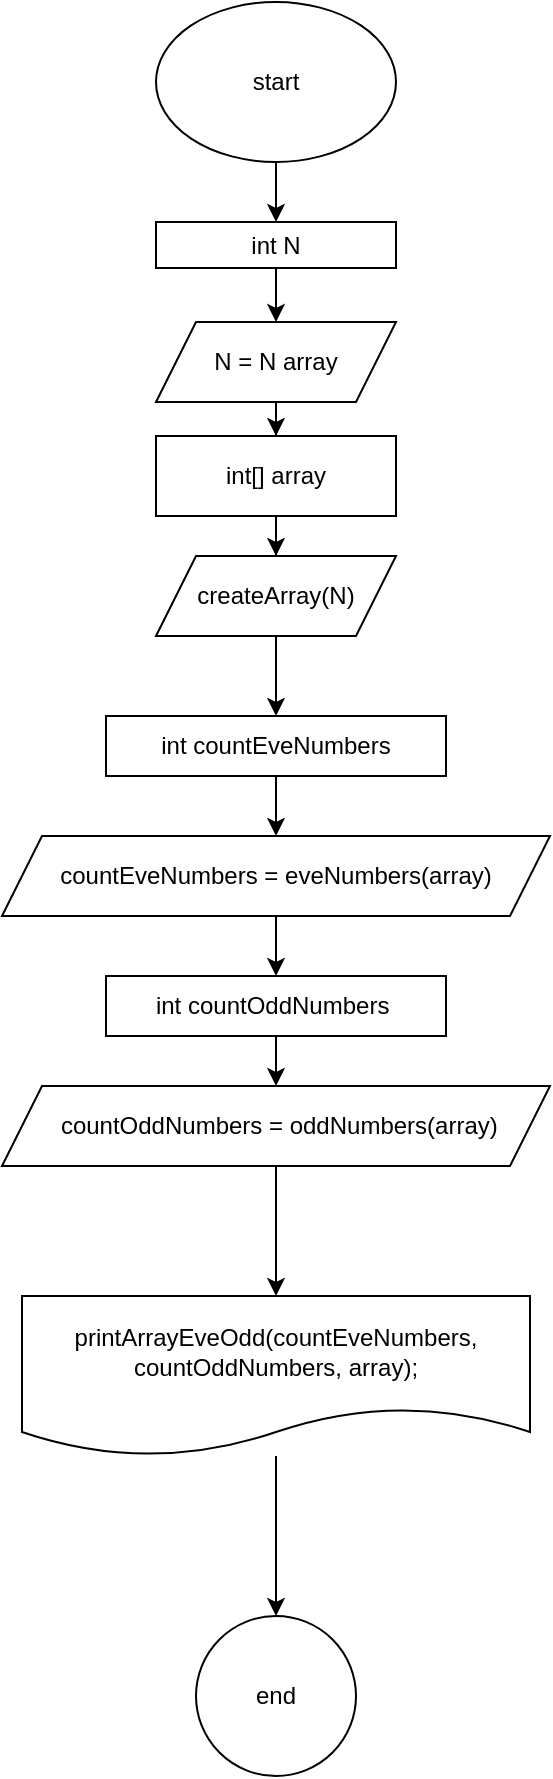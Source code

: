 <mxfile version="21.6.5" type="device">
  <diagram name="Страница 1" id="9AdSGZ-wU5dIfNWMVngr">
    <mxGraphModel dx="1038" dy="616" grid="1" gridSize="10" guides="1" tooltips="1" connect="1" arrows="1" fold="1" page="1" pageScale="1" pageWidth="827" pageHeight="1169" math="0" shadow="0">
      <root>
        <mxCell id="0" />
        <mxCell id="1" parent="0" />
        <mxCell id="fwMDCeDDaVyuJN_M8xQI-238" value="" style="edgeStyle=orthogonalEdgeStyle;rounded=0;orthogonalLoop=1;jettySize=auto;html=1;" parent="1" source="y0_Ly3QX1UwcSKQh8jFW-9" target="fwMDCeDDaVyuJN_M8xQI-43" edge="1">
          <mxGeometry relative="1" as="geometry" />
        </mxCell>
        <mxCell id="fwMDCeDDaVyuJN_M8xQI-2" value="start" style="ellipse;whiteSpace=wrap;html=1;labelBackgroundColor=none;" parent="1" vertex="1">
          <mxGeometry x="266" y="23" width="120" height="80" as="geometry" />
        </mxCell>
        <mxCell id="y0_Ly3QX1UwcSKQh8jFW-43" value="" style="edgeStyle=orthogonalEdgeStyle;rounded=0;orthogonalLoop=1;jettySize=auto;html=1;" parent="1" source="fwMDCeDDaVyuJN_M8xQI-43" target="y0_Ly3QX1UwcSKQh8jFW-42" edge="1">
          <mxGeometry relative="1" as="geometry" />
        </mxCell>
        <mxCell id="fwMDCeDDaVyuJN_M8xQI-43" value="N = N array" style="shape=parallelogram;perimeter=parallelogramPerimeter;whiteSpace=wrap;html=1;fixedSize=1;labelBackgroundColor=none;" parent="1" vertex="1">
          <mxGeometry x="266" y="183" width="120" height="40" as="geometry" />
        </mxCell>
        <mxCell id="y0_Ly3QX1UwcSKQh8jFW-10" value="" style="edgeStyle=orthogonalEdgeStyle;rounded=0;orthogonalLoop=1;jettySize=auto;html=1;" parent="1" source="fwMDCeDDaVyuJN_M8xQI-2" target="y0_Ly3QX1UwcSKQh8jFW-9" edge="1">
          <mxGeometry relative="1" as="geometry">
            <mxPoint x="326" y="103" as="sourcePoint" />
            <mxPoint x="326" y="183" as="targetPoint" />
          </mxGeometry>
        </mxCell>
        <mxCell id="y0_Ly3QX1UwcSKQh8jFW-9" value="int N" style="whiteSpace=wrap;html=1;labelBackgroundColor=none;" parent="1" vertex="1">
          <mxGeometry x="266" y="133" width="120" height="23" as="geometry" />
        </mxCell>
        <mxCell id="y0_Ly3QX1UwcSKQh8jFW-47" value="" style="edgeStyle=orthogonalEdgeStyle;rounded=0;orthogonalLoop=1;jettySize=auto;html=1;" parent="1" source="y0_Ly3QX1UwcSKQh8jFW-42" target="y0_Ly3QX1UwcSKQh8jFW-46" edge="1">
          <mxGeometry relative="1" as="geometry" />
        </mxCell>
        <mxCell id="y0_Ly3QX1UwcSKQh8jFW-42" value="int[] array" style="whiteSpace=wrap;html=1;labelBackgroundColor=none;" parent="1" vertex="1">
          <mxGeometry x="266" y="240" width="120" height="40" as="geometry" />
        </mxCell>
        <mxCell id="4akgeYmx3GlECvj2UZmQ-2" value="" style="edgeStyle=orthogonalEdgeStyle;rounded=0;orthogonalLoop=1;jettySize=auto;html=1;" parent="1" source="y0_Ly3QX1UwcSKQh8jFW-46" target="4akgeYmx3GlECvj2UZmQ-1" edge="1">
          <mxGeometry relative="1" as="geometry" />
        </mxCell>
        <mxCell id="y0_Ly3QX1UwcSKQh8jFW-46" value="createArray(N)" style="shape=parallelogram;perimeter=parallelogramPerimeter;whiteSpace=wrap;html=1;fixedSize=1;" parent="1" vertex="1">
          <mxGeometry x="266" y="300" width="120" height="40" as="geometry" />
        </mxCell>
        <mxCell id="4akgeYmx3GlECvj2UZmQ-4" value="" style="edgeStyle=orthogonalEdgeStyle;rounded=0;orthogonalLoop=1;jettySize=auto;html=1;" parent="1" source="4akgeYmx3GlECvj2UZmQ-1" target="4akgeYmx3GlECvj2UZmQ-3" edge="1">
          <mxGeometry relative="1" as="geometry" />
        </mxCell>
        <mxCell id="4akgeYmx3GlECvj2UZmQ-1" value="int countEveNumbers" style="rounded=0;whiteSpace=wrap;html=1;" parent="1" vertex="1">
          <mxGeometry x="241" y="380" width="170" height="30" as="geometry" />
        </mxCell>
        <mxCell id="4akgeYmx3GlECvj2UZmQ-6" value="" style="edgeStyle=orthogonalEdgeStyle;rounded=0;orthogonalLoop=1;jettySize=auto;html=1;" parent="1" source="4akgeYmx3GlECvj2UZmQ-3" target="4akgeYmx3GlECvj2UZmQ-5" edge="1">
          <mxGeometry relative="1" as="geometry" />
        </mxCell>
        <mxCell id="4akgeYmx3GlECvj2UZmQ-3" value="countEveNumbers = eveNumbers(array)" style="shape=parallelogram;perimeter=parallelogramPerimeter;whiteSpace=wrap;html=1;fixedSize=1;" parent="1" vertex="1">
          <mxGeometry x="189" y="440" width="274" height="40" as="geometry" />
        </mxCell>
        <mxCell id="4akgeYmx3GlECvj2UZmQ-8" value="" style="edgeStyle=orthogonalEdgeStyle;rounded=0;orthogonalLoop=1;jettySize=auto;html=1;" parent="1" source="4akgeYmx3GlECvj2UZmQ-5" target="4akgeYmx3GlECvj2UZmQ-7" edge="1">
          <mxGeometry relative="1" as="geometry" />
        </mxCell>
        <mxCell id="4akgeYmx3GlECvj2UZmQ-5" value="int countOddNumbers&amp;nbsp;" style="rounded=0;whiteSpace=wrap;html=1;" parent="1" vertex="1">
          <mxGeometry x="241" y="510" width="170" height="30" as="geometry" />
        </mxCell>
        <mxCell id="4akgeYmx3GlECvj2UZmQ-10" value="" style="edgeStyle=orthogonalEdgeStyle;rounded=0;orthogonalLoop=1;jettySize=auto;html=1;" parent="1" source="4akgeYmx3GlECvj2UZmQ-7" target="4akgeYmx3GlECvj2UZmQ-9" edge="1">
          <mxGeometry relative="1" as="geometry" />
        </mxCell>
        <mxCell id="4akgeYmx3GlECvj2UZmQ-7" value="&amp;nbsp;countOddNumbers = oddNumbers(array)" style="shape=parallelogram;perimeter=parallelogramPerimeter;whiteSpace=wrap;html=1;fixedSize=1;" parent="1" vertex="1">
          <mxGeometry x="189" y="565" width="274" height="40" as="geometry" />
        </mxCell>
        <mxCell id="4akgeYmx3GlECvj2UZmQ-12" value="" style="edgeStyle=orthogonalEdgeStyle;rounded=0;orthogonalLoop=1;jettySize=auto;html=1;" parent="1" source="4akgeYmx3GlECvj2UZmQ-9" target="4akgeYmx3GlECvj2UZmQ-11" edge="1">
          <mxGeometry relative="1" as="geometry" />
        </mxCell>
        <mxCell id="4akgeYmx3GlECvj2UZmQ-9" value="printArrayEveOdd(countEveNumbers, countOddNumbers, array);" style="shape=document;whiteSpace=wrap;html=1;boundedLbl=1;" parent="1" vertex="1">
          <mxGeometry x="199" y="670" width="254" height="80" as="geometry" />
        </mxCell>
        <mxCell id="4akgeYmx3GlECvj2UZmQ-11" value="end" style="ellipse;whiteSpace=wrap;html=1;" parent="1" vertex="1">
          <mxGeometry x="286" y="830" width="80" height="80" as="geometry" />
        </mxCell>
      </root>
    </mxGraphModel>
  </diagram>
</mxfile>
